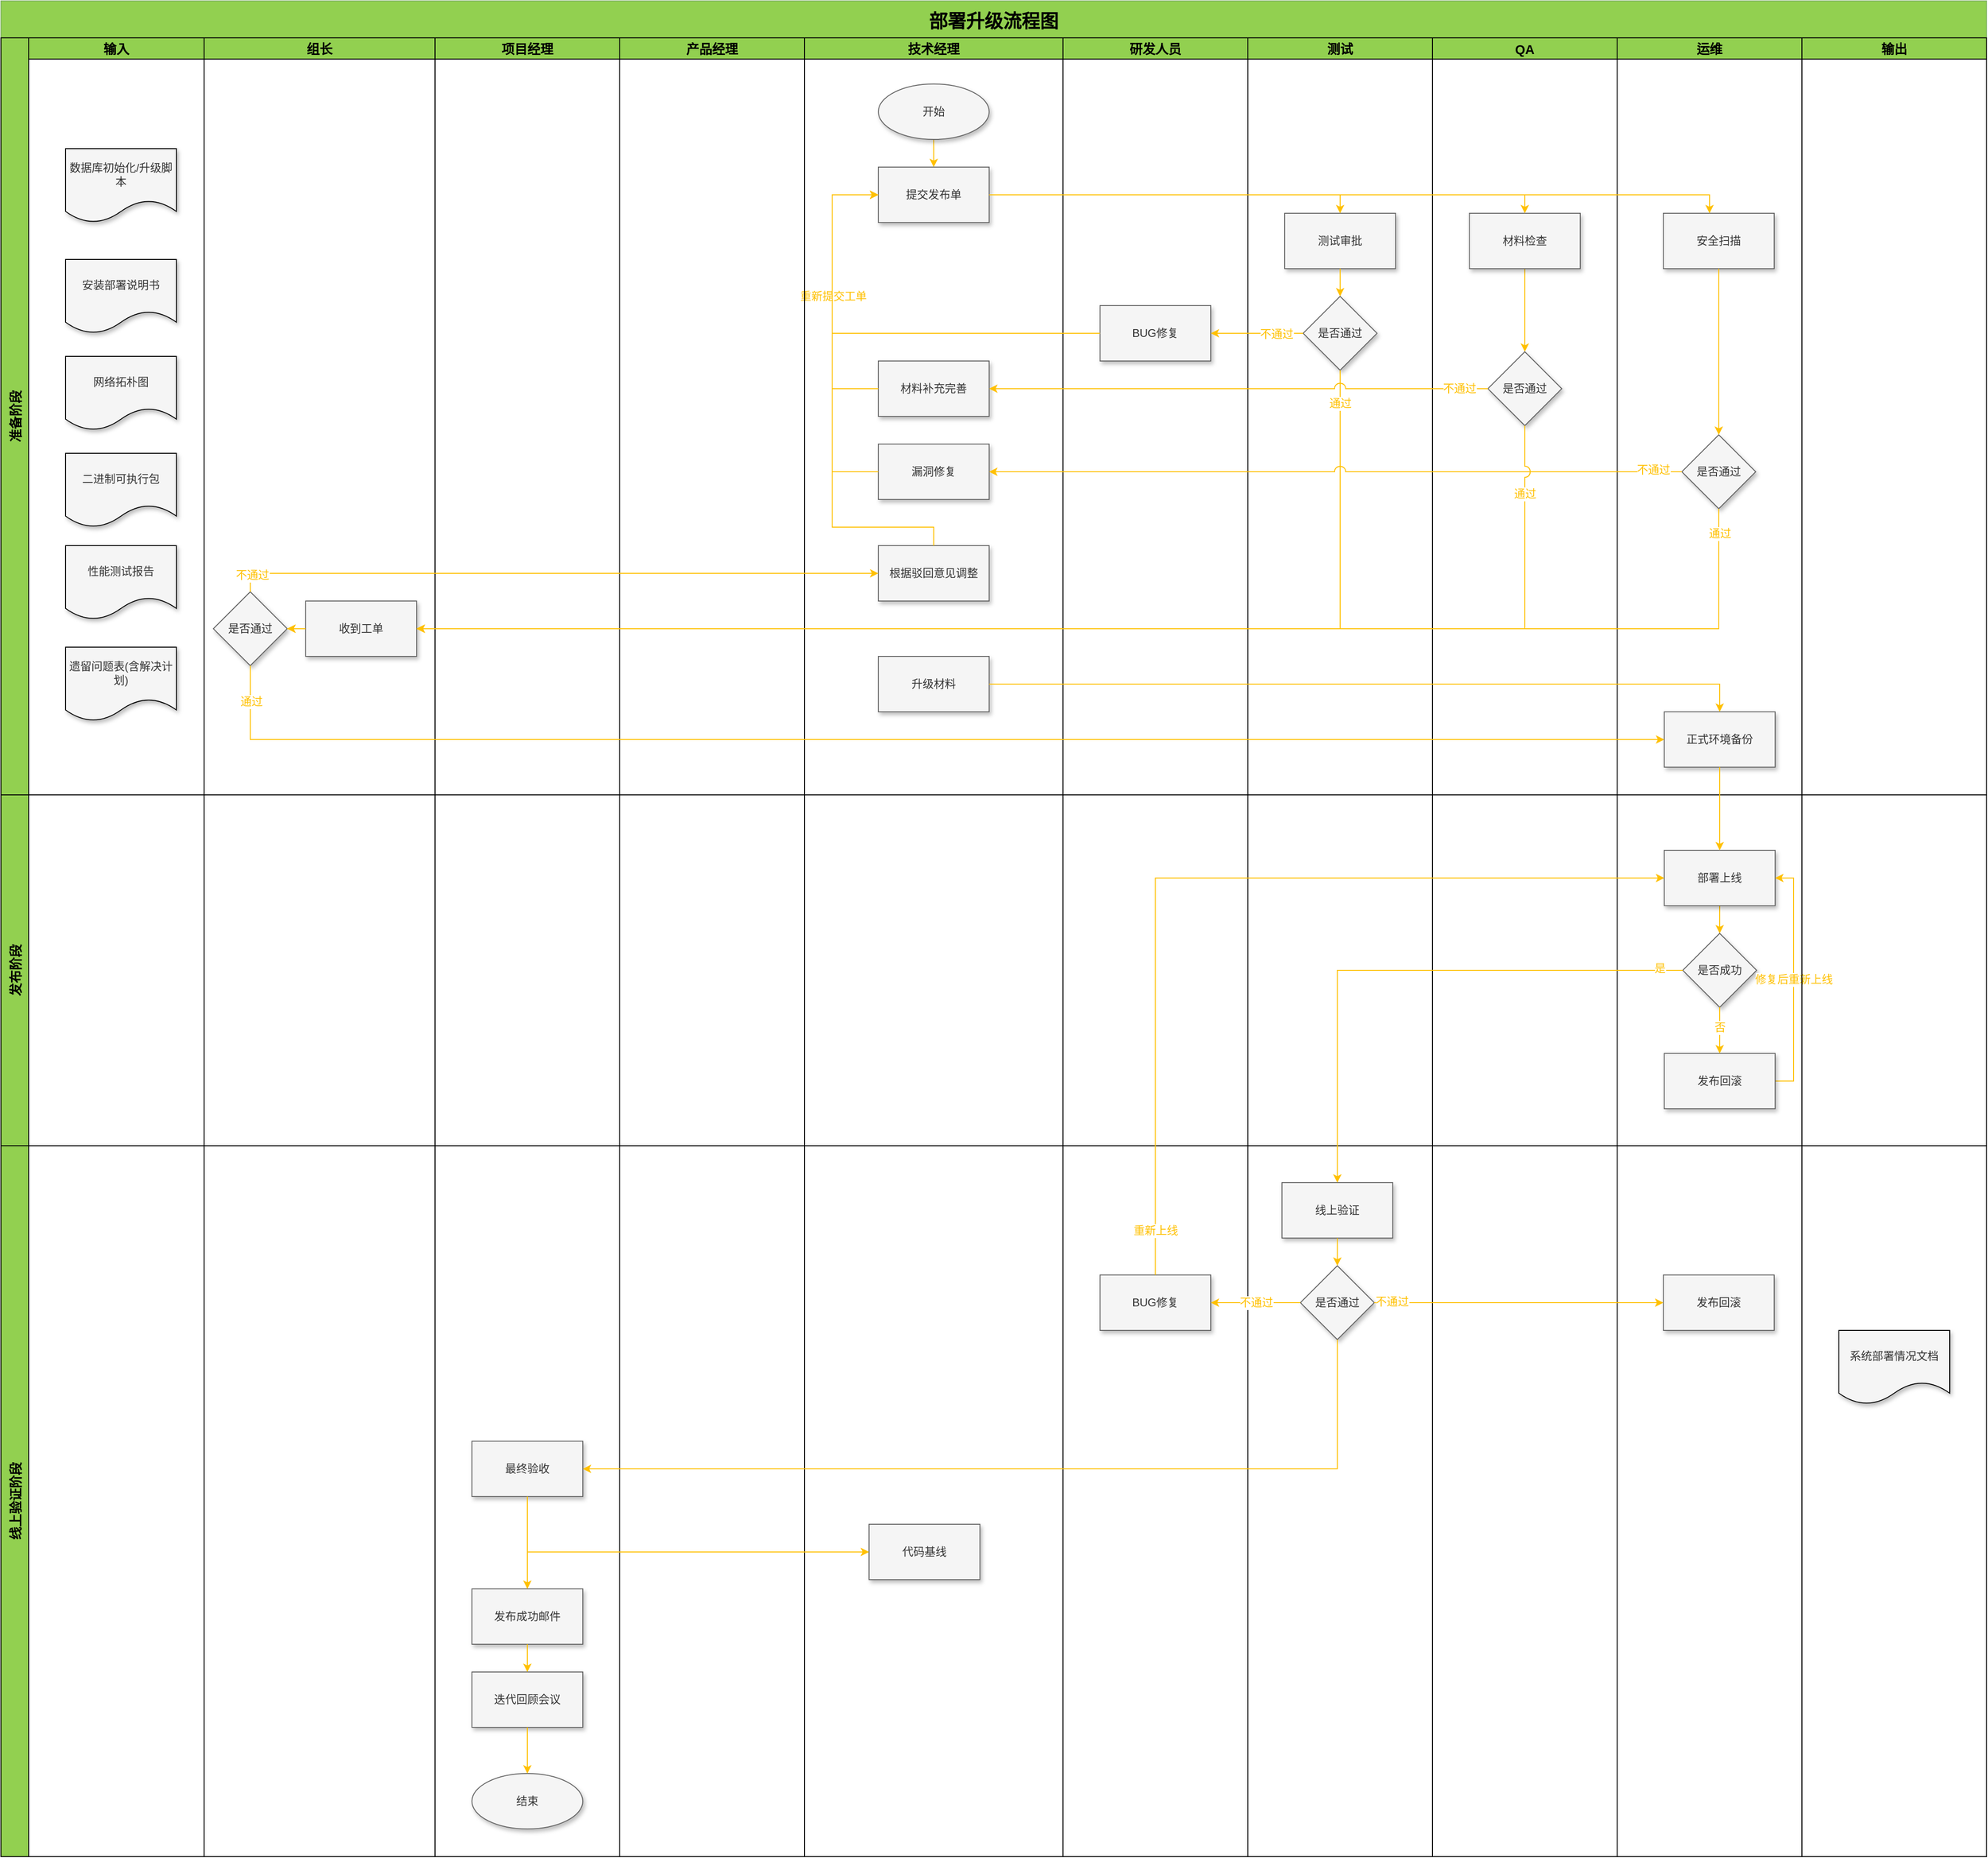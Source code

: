 <mxfile version="20.4.1" type="github">
  <diagram id="Nbi2OOFG4A7icGLgDpQb" name="第 1 页">
    <mxGraphModel dx="2253" dy="714" grid="1" gridSize="10" guides="1" tooltips="1" connect="1" arrows="1" fold="1" page="1" pageScale="1" pageWidth="827" pageHeight="1169" background="none" math="0" shadow="0">
      <root>
        <mxCell id="0" />
        <mxCell id="1" parent="0" />
        <mxCell id="kk27pRFW-uQP8ShshRhL-2" value="部署升级流程图" style="swimlane;childLayout=stackLayout;resizeParent=1;resizeParentMax=0;horizontal=1;startSize=40;horizontalStack=0;fillColor=#92D050;strokeColor=#82b366;fontSize=20;spacingTop=4;spacingBottom=4;swimlaneFillColor=none;arcSize=15;perimeterSpacing=0;gradientColor=none;spacing=2;" parent="1" vertex="1">
          <mxGeometry x="-500" y="50" width="2150" height="2010" as="geometry">
            <mxRectangle x="220" y="250" width="100" height="30" as="alternateBounds" />
          </mxGeometry>
        </mxCell>
        <mxCell id="kk27pRFW-uQP8ShshRhL-3" value="准备阶段" style="swimlane;startSize=30;horizontal=0;fillColor=#92D050;fontSize=14;" parent="kk27pRFW-uQP8ShshRhL-2" vertex="1">
          <mxGeometry y="40" width="2150" height="820" as="geometry" />
        </mxCell>
        <mxCell id="kk27pRFW-uQP8ShshRhL-10" value="技术经理" style="swimlane;fillColor=#92D050;fontSize=14;" parent="kk27pRFW-uQP8ShshRhL-3" vertex="1">
          <mxGeometry x="870" width="280" height="820" as="geometry" />
        </mxCell>
        <mxCell id="OawIMf_CP--zUOg47wnV-19" value="" style="edgeStyle=orthogonalEdgeStyle;rounded=0;orthogonalLoop=1;jettySize=auto;html=1;strokeColor=#FFC000;" edge="1" parent="kk27pRFW-uQP8ShshRhL-10" source="OawIMf_CP--zUOg47wnV-17" target="OawIMf_CP--zUOg47wnV-18">
          <mxGeometry relative="1" as="geometry" />
        </mxCell>
        <mxCell id="OawIMf_CP--zUOg47wnV-17" value="开始" style="ellipse;whiteSpace=wrap;html=1;shadow=1;sketch=0;fillColor=#f5f5f5;fontColor=#333333;strokeColor=#666666;" vertex="1" parent="kk27pRFW-uQP8ShshRhL-10">
          <mxGeometry x="80" y="50" width="120" height="60" as="geometry" />
        </mxCell>
        <mxCell id="OawIMf_CP--zUOg47wnV-18" value="提交发布单" style="whiteSpace=wrap;html=1;shadow=1;fillColor=#f5f5f5;fontColor=#333333;strokeColor=#666666;" vertex="1" parent="kk27pRFW-uQP8ShshRhL-10">
          <mxGeometry x="80" y="140" width="120" height="60" as="geometry" />
        </mxCell>
        <mxCell id="OawIMf_CP--zUOg47wnV-43" value="材料补充完善" style="whiteSpace=wrap;html=1;fillColor=#f5f5f5;strokeColor=#666666;fontColor=#333333;shadow=1;" vertex="1" parent="kk27pRFW-uQP8ShshRhL-10">
          <mxGeometry x="80" y="350" width="120" height="60" as="geometry" />
        </mxCell>
        <mxCell id="OawIMf_CP--zUOg47wnV-46" value="漏洞修复" style="whiteSpace=wrap;html=1;fillColor=#f5f5f5;strokeColor=#666666;fontColor=#333333;shadow=1;" vertex="1" parent="kk27pRFW-uQP8ShshRhL-10">
          <mxGeometry x="80" y="440" width="120" height="60" as="geometry" />
        </mxCell>
        <mxCell id="OawIMf_CP--zUOg47wnV-62" value="根据驳回意见调整" style="whiteSpace=wrap;html=1;fillColor=#f5f5f5;strokeColor=#666666;fontColor=#333333;shadow=1;" vertex="1" parent="kk27pRFW-uQP8ShshRhL-10">
          <mxGeometry x="80" y="550" width="120" height="60" as="geometry" />
        </mxCell>
        <mxCell id="OawIMf_CP--zUOg47wnV-69" value="升级材料" style="whiteSpace=wrap;html=1;fillColor=#f5f5f5;strokeColor=#666666;fontColor=#333333;shadow=1;" vertex="1" parent="kk27pRFW-uQP8ShshRhL-10">
          <mxGeometry x="80" y="670" width="120" height="60" as="geometry" />
        </mxCell>
        <mxCell id="OawIMf_CP--zUOg47wnV-64" style="edgeStyle=orthogonalEdgeStyle;rounded=0;jumpStyle=arc;jumpSize=12;orthogonalLoop=1;jettySize=auto;html=1;exitX=0.5;exitY=0;exitDx=0;exitDy=0;strokeColor=#FFC000;fontSize=12;fontColor=#FFC000;entryX=0;entryY=0.5;entryDx=0;entryDy=0;" edge="1" parent="kk27pRFW-uQP8ShshRhL-10" source="OawIMf_CP--zUOg47wnV-62" target="OawIMf_CP--zUOg47wnV-18">
          <mxGeometry relative="1" as="geometry">
            <mxPoint x="20" y="240" as="targetPoint" />
            <Array as="points">
              <mxPoint x="140" y="530" />
              <mxPoint x="30" y="530" />
              <mxPoint x="30" y="170" />
            </Array>
          </mxGeometry>
        </mxCell>
        <mxCell id="OawIMf_CP--zUOg47wnV-55" style="edgeStyle=orthogonalEdgeStyle;rounded=0;jumpStyle=arc;jumpSize=12;orthogonalLoop=1;jettySize=auto;html=1;exitX=0;exitY=0.5;exitDx=0;exitDy=0;strokeColor=#FFC000;fontSize=12;fontColor=#FFC000;entryX=0;entryY=0.5;entryDx=0;entryDy=0;" edge="1" parent="kk27pRFW-uQP8ShshRhL-10" source="OawIMf_CP--zUOg47wnV-43" target="OawIMf_CP--zUOg47wnV-18">
          <mxGeometry relative="1" as="geometry">
            <mxPoint x="20" y="240" as="targetPoint" />
            <Array as="points">
              <mxPoint x="30" y="380" />
              <mxPoint x="30" y="170" />
            </Array>
          </mxGeometry>
        </mxCell>
        <mxCell id="OawIMf_CP--zUOg47wnV-56" value="重新提交工单" style="edgeLabel;html=1;align=center;verticalAlign=middle;resizable=0;points=[];fontSize=12;fontColor=#FFC000;" vertex="1" connectable="0" parent="OawIMf_CP--zUOg47wnV-55">
          <mxGeometry x="-0.032" y="-1" relative="1" as="geometry">
            <mxPoint as="offset" />
          </mxGeometry>
        </mxCell>
        <mxCell id="kk27pRFW-uQP8ShshRhL-17" value="研发人员" style="swimlane;fillColor=#92D050;fontSize=14;" parent="kk27pRFW-uQP8ShshRhL-3" vertex="1">
          <mxGeometry x="1150" width="200" height="820" as="geometry" />
        </mxCell>
        <mxCell id="OawIMf_CP--zUOg47wnV-38" value="BUG修复" style="whiteSpace=wrap;html=1;fillColor=#f5f5f5;strokeColor=#666666;fontColor=#333333;shadow=1;" vertex="1" parent="kk27pRFW-uQP8ShshRhL-17">
          <mxGeometry x="40" y="290" width="120" height="60" as="geometry" />
        </mxCell>
        <mxCell id="kk27pRFW-uQP8ShshRhL-18" value="测试" style="swimlane;fillColor=#92D050;fontSize=14;" parent="kk27pRFW-uQP8ShshRhL-3" vertex="1">
          <mxGeometry x="1350" width="200" height="820" as="geometry" />
        </mxCell>
        <mxCell id="OawIMf_CP--zUOg47wnV-20" value="测试审批" style="whiteSpace=wrap;html=1;fillColor=#f5f5f5;strokeColor=#666666;fontColor=#333333;shadow=1;" vertex="1" parent="kk27pRFW-uQP8ShshRhL-18">
          <mxGeometry x="40" y="190" width="120" height="60" as="geometry" />
        </mxCell>
        <mxCell id="OawIMf_CP--zUOg47wnV-26" value="是否通过" style="rhombus;whiteSpace=wrap;html=1;fillColor=#f5f5f5;strokeColor=#666666;fontColor=#333333;shadow=1;" vertex="1" parent="kk27pRFW-uQP8ShshRhL-18">
          <mxGeometry x="60" y="280" width="80" height="80" as="geometry" />
        </mxCell>
        <mxCell id="OawIMf_CP--zUOg47wnV-27" value="" style="edgeStyle=orthogonalEdgeStyle;rounded=0;orthogonalLoop=1;jettySize=auto;html=1;strokeColor=#FFC000;" edge="1" parent="kk27pRFW-uQP8ShshRhL-18" source="OawIMf_CP--zUOg47wnV-20" target="OawIMf_CP--zUOg47wnV-26">
          <mxGeometry relative="1" as="geometry" />
        </mxCell>
        <mxCell id="kk27pRFW-uQP8ShshRhL-19" value="运维" style="swimlane;fillColor=#92D050;fontSize=14;" parent="kk27pRFW-uQP8ShshRhL-3" vertex="1">
          <mxGeometry x="1750" width="200" height="820" as="geometry" />
        </mxCell>
        <mxCell id="OawIMf_CP--zUOg47wnV-24" value="安全扫描" style="whiteSpace=wrap;html=1;fillColor=#f5f5f5;strokeColor=#666666;fontColor=#333333;shadow=1;" vertex="1" parent="kk27pRFW-uQP8ShshRhL-19">
          <mxGeometry x="50" y="190" width="120" height="60" as="geometry" />
        </mxCell>
        <mxCell id="OawIMf_CP--zUOg47wnV-30" value="是否通过" style="rhombus;whiteSpace=wrap;html=1;fillColor=#f5f5f5;strokeColor=#666666;fontColor=#333333;shadow=1;" vertex="1" parent="kk27pRFW-uQP8ShshRhL-19">
          <mxGeometry x="70" y="430" width="80" height="80" as="geometry" />
        </mxCell>
        <mxCell id="OawIMf_CP--zUOg47wnV-31" value="" style="edgeStyle=orthogonalEdgeStyle;rounded=0;orthogonalLoop=1;jettySize=auto;html=1;strokeColor=#FFC000;" edge="1" parent="kk27pRFW-uQP8ShshRhL-19" source="OawIMf_CP--zUOg47wnV-24" target="OawIMf_CP--zUOg47wnV-30">
          <mxGeometry relative="1" as="geometry" />
        </mxCell>
        <mxCell id="OawIMf_CP--zUOg47wnV-67" value="正式环境备份" style="whiteSpace=wrap;html=1;fillColor=#f5f5f5;strokeColor=#666666;fontColor=#333333;shadow=1;" vertex="1" parent="kk27pRFW-uQP8ShshRhL-19">
          <mxGeometry x="51" y="730" width="120" height="60" as="geometry" />
        </mxCell>
        <mxCell id="kk27pRFW-uQP8ShshRhL-20" value="QA" style="swimlane;fillColor=#92D050;fontSize=14;" parent="kk27pRFW-uQP8ShshRhL-3" vertex="1">
          <mxGeometry x="1550" width="200" height="820" as="geometry" />
        </mxCell>
        <mxCell id="OawIMf_CP--zUOg47wnV-29" value="" style="edgeStyle=orthogonalEdgeStyle;rounded=0;orthogonalLoop=1;jettySize=auto;html=1;strokeColor=#FFC000;" edge="1" parent="kk27pRFW-uQP8ShshRhL-20" source="OawIMf_CP--zUOg47wnV-22" target="OawIMf_CP--zUOg47wnV-28">
          <mxGeometry relative="1" as="geometry" />
        </mxCell>
        <mxCell id="OawIMf_CP--zUOg47wnV-22" value="材料检查" style="whiteSpace=wrap;html=1;fillColor=#f5f5f5;strokeColor=#666666;fontColor=#333333;shadow=1;" vertex="1" parent="kk27pRFW-uQP8ShshRhL-20">
          <mxGeometry x="40" y="190" width="120" height="60" as="geometry" />
        </mxCell>
        <mxCell id="OawIMf_CP--zUOg47wnV-28" value="是否通过" style="rhombus;whiteSpace=wrap;html=1;fillColor=#f5f5f5;strokeColor=#666666;fontColor=#333333;shadow=1;" vertex="1" parent="kk27pRFW-uQP8ShshRhL-20">
          <mxGeometry x="60" y="340" width="80" height="80" as="geometry" />
        </mxCell>
        <mxCell id="OawIMf_CP--zUOg47wnV-10" value="项目经理" style="swimlane;fillColor=#92D050;fontSize=14;" vertex="1" parent="kk27pRFW-uQP8ShshRhL-3">
          <mxGeometry x="470" width="200" height="820" as="geometry" />
        </mxCell>
        <mxCell id="OawIMf_CP--zUOg47wnV-11" value="产品经理" style="swimlane;fillColor=#92D050;fontSize=14;" vertex="1" parent="kk27pRFW-uQP8ShshRhL-3">
          <mxGeometry x="670" width="200" height="820" as="geometry" />
        </mxCell>
        <mxCell id="OawIMf_CP--zUOg47wnV-12" value="输入" style="swimlane;startSize=23;fillColor=#92D050;fontSize=14;" vertex="1" parent="kk27pRFW-uQP8ShshRhL-3">
          <mxGeometry x="30" width="190" height="820" as="geometry" />
        </mxCell>
        <mxCell id="OawIMf_CP--zUOg47wnV-246" value="&lt;font color=&quot;#333333&quot;&gt;数据库初始化/升级脚本&lt;/font&gt;" style="shape=document;whiteSpace=wrap;html=1;boundedLbl=1;shadow=1;sketch=0;fontSize=12;fontColor=#FFC000;fillColor=#F5F5F5;" vertex="1" parent="OawIMf_CP--zUOg47wnV-12">
          <mxGeometry x="40" y="120" width="120" height="80" as="geometry" />
        </mxCell>
        <mxCell id="OawIMf_CP--zUOg47wnV-247" value="&lt;font color=&quot;#333333&quot;&gt;安装部署说明书&lt;/font&gt;" style="shape=document;whiteSpace=wrap;html=1;boundedLbl=1;shadow=1;sketch=0;fontSize=12;fontColor=#FFC000;fillColor=#F5F5F5;" vertex="1" parent="OawIMf_CP--zUOg47wnV-12">
          <mxGeometry x="40" y="240" width="120" height="80" as="geometry" />
        </mxCell>
        <mxCell id="OawIMf_CP--zUOg47wnV-248" value="&lt;font color=&quot;#333333&quot;&gt;网络拓朴图&lt;/font&gt;" style="shape=document;whiteSpace=wrap;html=1;boundedLbl=1;shadow=1;sketch=0;fontSize=12;fontColor=#FFC000;fillColor=#F5F5F5;" vertex="1" parent="OawIMf_CP--zUOg47wnV-12">
          <mxGeometry x="40" y="345" width="120" height="80" as="geometry" />
        </mxCell>
        <mxCell id="OawIMf_CP--zUOg47wnV-249" value="&lt;font color=&quot;#333333&quot;&gt;二进制可执行包&lt;/font&gt;" style="shape=document;whiteSpace=wrap;html=1;boundedLbl=1;shadow=1;sketch=0;fontSize=12;fontColor=#FFC000;fillColor=#F5F5F5;" vertex="1" parent="OawIMf_CP--zUOg47wnV-12">
          <mxGeometry x="40" y="450" width="120" height="80" as="geometry" />
        </mxCell>
        <mxCell id="OawIMf_CP--zUOg47wnV-250" value="&lt;font color=&quot;#333333&quot;&gt;性能测试报告&lt;/font&gt;" style="shape=document;whiteSpace=wrap;html=1;boundedLbl=1;shadow=1;sketch=0;fontSize=12;fontColor=#FFC000;fillColor=#F5F5F5;" vertex="1" parent="OawIMf_CP--zUOg47wnV-12">
          <mxGeometry x="40" y="550" width="120" height="80" as="geometry" />
        </mxCell>
        <mxCell id="OawIMf_CP--zUOg47wnV-251" value="&lt;font color=&quot;#333333&quot;&gt;遗留问题表(含解决计划)&lt;/font&gt;" style="shape=document;whiteSpace=wrap;html=1;boundedLbl=1;shadow=1;sketch=0;fontSize=12;fontColor=#FFC000;fillColor=#F5F5F5;" vertex="1" parent="OawIMf_CP--zUOg47wnV-12">
          <mxGeometry x="40" y="660" width="120" height="80" as="geometry" />
        </mxCell>
        <mxCell id="OawIMf_CP--zUOg47wnV-13" value="输出" style="swimlane;fillColor=#92D050;fontSize=14;" vertex="1" parent="kk27pRFW-uQP8ShshRhL-3">
          <mxGeometry x="1950" width="200" height="820" as="geometry" />
        </mxCell>
        <mxCell id="OawIMf_CP--zUOg47wnV-14" value="组长" style="swimlane;startSize=23;fillColor=#92D050;fontSize=14;" vertex="1" parent="kk27pRFW-uQP8ShshRhL-3">
          <mxGeometry x="220" width="250" height="820" as="geometry" />
        </mxCell>
        <mxCell id="OawIMf_CP--zUOg47wnV-61" value="" style="edgeStyle=orthogonalEdgeStyle;rounded=0;jumpStyle=arc;jumpSize=12;orthogonalLoop=1;jettySize=auto;html=1;strokeColor=#FFC000;fontSize=12;fontColor=#FFC000;" edge="1" parent="OawIMf_CP--zUOg47wnV-14" source="OawIMf_CP--zUOg47wnV-32" target="OawIMf_CP--zUOg47wnV-36">
          <mxGeometry relative="1" as="geometry" />
        </mxCell>
        <mxCell id="OawIMf_CP--zUOg47wnV-32" value="收到工单" style="whiteSpace=wrap;html=1;fillColor=#f5f5f5;strokeColor=#666666;fontColor=#333333;shadow=1;" vertex="1" parent="OawIMf_CP--zUOg47wnV-14">
          <mxGeometry x="110" y="610" width="120" height="60" as="geometry" />
        </mxCell>
        <mxCell id="OawIMf_CP--zUOg47wnV-36" value="是否通过" style="rhombus;whiteSpace=wrap;html=1;fillColor=#f5f5f5;strokeColor=#666666;fontColor=#333333;shadow=1;" vertex="1" parent="OawIMf_CP--zUOg47wnV-14">
          <mxGeometry x="10" y="600" width="80" height="80" as="geometry" />
        </mxCell>
        <mxCell id="OawIMf_CP--zUOg47wnV-37" value="" style="edgeStyle=orthogonalEdgeStyle;rounded=0;orthogonalLoop=1;jettySize=auto;html=1;strokeColor=#FFC000;fontSize=20;" edge="1" parent="OawIMf_CP--zUOg47wnV-14" source="OawIMf_CP--zUOg47wnV-32" target="OawIMf_CP--zUOg47wnV-36">
          <mxGeometry relative="1" as="geometry" />
        </mxCell>
        <mxCell id="OawIMf_CP--zUOg47wnV-21" value="" style="edgeStyle=orthogonalEdgeStyle;rounded=0;orthogonalLoop=1;jettySize=auto;html=1;strokeColor=#FFC000;jumpStyle=arc;jumpSize=12;" edge="1" parent="kk27pRFW-uQP8ShshRhL-3" source="OawIMf_CP--zUOg47wnV-18" target="OawIMf_CP--zUOg47wnV-20">
          <mxGeometry relative="1" as="geometry">
            <Array as="points">
              <mxPoint x="1450" y="170" />
            </Array>
          </mxGeometry>
        </mxCell>
        <mxCell id="OawIMf_CP--zUOg47wnV-23" value="" style="edgeStyle=orthogonalEdgeStyle;rounded=0;orthogonalLoop=1;jettySize=auto;html=1;strokeColor=#FFC000;entryX=0.5;entryY=0;entryDx=0;entryDy=0;jumpStyle=arc;jumpSize=12;" edge="1" parent="kk27pRFW-uQP8ShshRhL-3" source="OawIMf_CP--zUOg47wnV-18" target="OawIMf_CP--zUOg47wnV-22">
          <mxGeometry relative="1" as="geometry" />
        </mxCell>
        <mxCell id="OawIMf_CP--zUOg47wnV-25" value="" style="edgeStyle=orthogonalEdgeStyle;rounded=0;orthogonalLoop=1;jettySize=auto;html=1;strokeColor=#FFC000;jumpStyle=arc;jumpSize=12;" edge="1" parent="kk27pRFW-uQP8ShshRhL-3" source="OawIMf_CP--zUOg47wnV-18" target="OawIMf_CP--zUOg47wnV-24">
          <mxGeometry relative="1" as="geometry">
            <Array as="points">
              <mxPoint x="1850" y="170" />
            </Array>
          </mxGeometry>
        </mxCell>
        <mxCell id="OawIMf_CP--zUOg47wnV-33" value="" style="edgeStyle=orthogonalEdgeStyle;rounded=0;orthogonalLoop=1;jettySize=auto;html=1;strokeColor=#FFC000;fontSize=20;entryX=1;entryY=0.5;entryDx=0;entryDy=0;" edge="1" parent="kk27pRFW-uQP8ShshRhL-3" source="OawIMf_CP--zUOg47wnV-26" target="OawIMf_CP--zUOg47wnV-32">
          <mxGeometry relative="1" as="geometry">
            <Array as="points">
              <mxPoint x="1450" y="640" />
            </Array>
          </mxGeometry>
        </mxCell>
        <mxCell id="OawIMf_CP--zUOg47wnV-50" value="通过" style="edgeLabel;html=1;align=center;verticalAlign=middle;resizable=0;points=[];fontSize=12;fontColor=#FFC000;" vertex="1" connectable="0" parent="OawIMf_CP--zUOg47wnV-33">
          <mxGeometry x="-0.944" relative="1" as="geometry">
            <mxPoint as="offset" />
          </mxGeometry>
        </mxCell>
        <mxCell id="OawIMf_CP--zUOg47wnV-39" value="" style="edgeStyle=orthogonalEdgeStyle;rounded=0;orthogonalLoop=1;jettySize=auto;html=1;strokeColor=#FFC000;fontSize=20;" edge="1" parent="kk27pRFW-uQP8ShshRhL-3" source="OawIMf_CP--zUOg47wnV-26" target="OawIMf_CP--zUOg47wnV-38">
          <mxGeometry relative="1" as="geometry" />
        </mxCell>
        <mxCell id="OawIMf_CP--zUOg47wnV-42" value="不通过" style="edgeLabel;html=1;align=center;verticalAlign=middle;resizable=0;points=[];fontSize=12;fontColor=#FFC000;" vertex="1" connectable="0" parent="OawIMf_CP--zUOg47wnV-39">
          <mxGeometry x="-0.42" y="1" relative="1" as="geometry">
            <mxPoint as="offset" />
          </mxGeometry>
        </mxCell>
        <mxCell id="OawIMf_CP--zUOg47wnV-40" style="edgeStyle=orthogonalEdgeStyle;rounded=0;orthogonalLoop=1;jettySize=auto;html=1;exitX=0;exitY=0.5;exitDx=0;exitDy=0;strokeColor=#FFC000;fontSize=20;entryX=0;entryY=0.5;entryDx=0;entryDy=0;" edge="1" parent="kk27pRFW-uQP8ShshRhL-3" source="OawIMf_CP--zUOg47wnV-38" target="OawIMf_CP--zUOg47wnV-18">
          <mxGeometry relative="1" as="geometry">
            <mxPoint x="1010" y="210" as="targetPoint" />
            <Array as="points">
              <mxPoint x="900" y="320" />
              <mxPoint x="900" y="170" />
            </Array>
          </mxGeometry>
        </mxCell>
        <mxCell id="OawIMf_CP--zUOg47wnV-44" value="" style="edgeStyle=orthogonalEdgeStyle;rounded=0;orthogonalLoop=1;jettySize=auto;html=1;strokeColor=#FFC000;fontSize=12;fontColor=#FFC000;jumpStyle=arc;jumpSize=12;" edge="1" parent="kk27pRFW-uQP8ShshRhL-3" source="OawIMf_CP--zUOg47wnV-28" target="OawIMf_CP--zUOg47wnV-43">
          <mxGeometry relative="1" as="geometry" />
        </mxCell>
        <mxCell id="OawIMf_CP--zUOg47wnV-45" value="不通过" style="edgeLabel;html=1;align=center;verticalAlign=middle;resizable=0;points=[];fontSize=12;fontColor=#FFC000;" vertex="1" connectable="0" parent="OawIMf_CP--zUOg47wnV-44">
          <mxGeometry x="-0.885" relative="1" as="geometry">
            <mxPoint as="offset" />
          </mxGeometry>
        </mxCell>
        <mxCell id="OawIMf_CP--zUOg47wnV-47" value="" style="edgeStyle=orthogonalEdgeStyle;rounded=0;orthogonalLoop=1;jettySize=auto;html=1;strokeColor=#FFC000;fontSize=12;fontColor=#FFC000;jumpStyle=arc;jumpSize=12;" edge="1" parent="kk27pRFW-uQP8ShshRhL-3" source="OawIMf_CP--zUOg47wnV-30" target="OawIMf_CP--zUOg47wnV-46">
          <mxGeometry relative="1" as="geometry" />
        </mxCell>
        <mxCell id="OawIMf_CP--zUOg47wnV-48" value="不通过" style="edgeLabel;html=1;align=center;verticalAlign=middle;resizable=0;points=[];fontSize=12;fontColor=#FFC000;" vertex="1" connectable="0" parent="OawIMf_CP--zUOg47wnV-47">
          <mxGeometry x="-0.917" y="-2" relative="1" as="geometry">
            <mxPoint as="offset" />
          </mxGeometry>
        </mxCell>
        <mxCell id="OawIMf_CP--zUOg47wnV-49" style="edgeStyle=orthogonalEdgeStyle;rounded=0;jumpStyle=arc;jumpSize=12;orthogonalLoop=1;jettySize=auto;html=1;exitX=0.5;exitY=1;exitDx=0;exitDy=0;strokeColor=#FFC000;fontSize=12;fontColor=#FFC000;entryX=1;entryY=0.5;entryDx=0;entryDy=0;" edge="1" parent="kk27pRFW-uQP8ShshRhL-3" source="OawIMf_CP--zUOg47wnV-28" target="OawIMf_CP--zUOg47wnV-32">
          <mxGeometry relative="1" as="geometry">
            <mxPoint x="700" y="650" as="targetPoint" />
          </mxGeometry>
        </mxCell>
        <mxCell id="OawIMf_CP--zUOg47wnV-51" value="通过" style="edgeLabel;html=1;align=center;verticalAlign=middle;resizable=0;points=[];fontSize=12;fontColor=#FFC000;" vertex="1" connectable="0" parent="OawIMf_CP--zUOg47wnV-49">
          <mxGeometry x="-0.896" relative="1" as="geometry">
            <mxPoint as="offset" />
          </mxGeometry>
        </mxCell>
        <mxCell id="OawIMf_CP--zUOg47wnV-52" style="edgeStyle=orthogonalEdgeStyle;rounded=0;jumpStyle=arc;jumpSize=12;orthogonalLoop=1;jettySize=auto;html=1;exitX=0.5;exitY=1;exitDx=0;exitDy=0;strokeColor=#FFC000;fontSize=12;fontColor=#FFC000;entryX=1;entryY=0.5;entryDx=0;entryDy=0;" edge="1" parent="kk27pRFW-uQP8ShshRhL-3" source="OawIMf_CP--zUOg47wnV-30" target="OawIMf_CP--zUOg47wnV-32">
          <mxGeometry relative="1" as="geometry">
            <mxPoint x="710" y="720" as="targetPoint" />
          </mxGeometry>
        </mxCell>
        <mxCell id="OawIMf_CP--zUOg47wnV-53" value="通过" style="edgeLabel;html=1;align=center;verticalAlign=middle;resizable=0;points=[];fontSize=12;fontColor=#FFC000;" vertex="1" connectable="0" parent="OawIMf_CP--zUOg47wnV-52">
          <mxGeometry x="-0.965" y="1" relative="1" as="geometry">
            <mxPoint as="offset" />
          </mxGeometry>
        </mxCell>
        <mxCell id="OawIMf_CP--zUOg47wnV-63" value="" style="edgeStyle=orthogonalEdgeStyle;rounded=0;jumpStyle=arc;jumpSize=12;orthogonalLoop=1;jettySize=auto;html=1;strokeColor=#FFC000;fontSize=12;fontColor=#FFC000;" edge="1" parent="kk27pRFW-uQP8ShshRhL-3" source="OawIMf_CP--zUOg47wnV-36" target="OawIMf_CP--zUOg47wnV-62">
          <mxGeometry relative="1" as="geometry">
            <Array as="points">
              <mxPoint x="270" y="580" />
            </Array>
          </mxGeometry>
        </mxCell>
        <mxCell id="OawIMf_CP--zUOg47wnV-65" value="不通过" style="edgeLabel;html=1;align=center;verticalAlign=middle;resizable=0;points=[];fontSize=12;fontColor=#FFC000;" vertex="1" connectable="0" parent="OawIMf_CP--zUOg47wnV-63">
          <mxGeometry x="-0.937" y="-2" relative="1" as="geometry">
            <mxPoint as="offset" />
          </mxGeometry>
        </mxCell>
        <mxCell id="OawIMf_CP--zUOg47wnV-68" style="edgeStyle=orthogonalEdgeStyle;rounded=0;jumpStyle=arc;jumpSize=12;orthogonalLoop=1;jettySize=auto;html=1;exitX=0.5;exitY=1;exitDx=0;exitDy=0;strokeColor=#FFC000;fontSize=12;fontColor=#FFC000;entryX=0;entryY=0.5;entryDx=0;entryDy=0;" edge="1" parent="kk27pRFW-uQP8ShshRhL-3" source="OawIMf_CP--zUOg47wnV-36" target="OawIMf_CP--zUOg47wnV-67">
          <mxGeometry relative="1" as="geometry">
            <mxPoint x="810" y="740" as="targetPoint" />
          </mxGeometry>
        </mxCell>
        <mxCell id="OawIMf_CP--zUOg47wnV-71" value="通过" style="edgeLabel;html=1;align=center;verticalAlign=middle;resizable=0;points=[];fontSize=12;fontColor=#FFC000;" vertex="1" connectable="0" parent="OawIMf_CP--zUOg47wnV-68">
          <mxGeometry x="-0.952" y="1" relative="1" as="geometry">
            <mxPoint as="offset" />
          </mxGeometry>
        </mxCell>
        <mxCell id="OawIMf_CP--zUOg47wnV-70" style="edgeStyle=orthogonalEdgeStyle;rounded=0;jumpStyle=arc;jumpSize=12;orthogonalLoop=1;jettySize=auto;html=1;exitX=1;exitY=0.5;exitDx=0;exitDy=0;entryX=0.5;entryY=0;entryDx=0;entryDy=0;strokeColor=#FFC000;fontSize=12;fontColor=#FFC000;" edge="1" parent="kk27pRFW-uQP8ShshRhL-3" source="OawIMf_CP--zUOg47wnV-69" target="OawIMf_CP--zUOg47wnV-67">
          <mxGeometry relative="1" as="geometry" />
        </mxCell>
        <mxCell id="OawIMf_CP--zUOg47wnV-72" value="发布阶段" style="swimlane;startSize=30;horizontal=0;fillColor=#92D050;fontSize=14;" vertex="1" parent="kk27pRFW-uQP8ShshRhL-2">
          <mxGeometry y="860" width="2150" height="380" as="geometry" />
        </mxCell>
        <mxCell id="OawIMf_CP--zUOg47wnV-73" value="" style="swimlane;startSize=0;" vertex="1" parent="OawIMf_CP--zUOg47wnV-72">
          <mxGeometry x="870" width="280" height="380" as="geometry" />
        </mxCell>
        <mxCell id="OawIMf_CP--zUOg47wnV-74" value="" style="edgeStyle=orthogonalEdgeStyle;rounded=0;orthogonalLoop=1;jettySize=auto;html=1;strokeColor=#FFC000;" edge="1" parent="OawIMf_CP--zUOg47wnV-73" source="OawIMf_CP--zUOg47wnV-75">
          <mxGeometry relative="1" as="geometry">
            <mxPoint x="140" y="140" as="targetPoint" />
          </mxGeometry>
        </mxCell>
        <mxCell id="OawIMf_CP--zUOg47wnV-81" value="" style="swimlane;startSize=0;" vertex="1" parent="OawIMf_CP--zUOg47wnV-72">
          <mxGeometry x="1150" width="200" height="380" as="geometry" />
        </mxCell>
        <mxCell id="OawIMf_CP--zUOg47wnV-83" value="" style="swimlane;startSize=0;" vertex="1" parent="OawIMf_CP--zUOg47wnV-72">
          <mxGeometry x="1350" width="200" height="380" as="geometry" />
        </mxCell>
        <mxCell id="OawIMf_CP--zUOg47wnV-86" value="" style="edgeStyle=orthogonalEdgeStyle;rounded=0;orthogonalLoop=1;jettySize=auto;html=1;strokeColor=#FFC000;" edge="1" parent="OawIMf_CP--zUOg47wnV-83" target="OawIMf_CP--zUOg47wnV-85">
          <mxGeometry relative="1" as="geometry">
            <mxPoint x="100" y="250" as="sourcePoint" />
          </mxGeometry>
        </mxCell>
        <mxCell id="OawIMf_CP--zUOg47wnV-87" value="" style="swimlane;startSize=0;" vertex="1" parent="OawIMf_CP--zUOg47wnV-72">
          <mxGeometry x="1750" width="200" height="380" as="geometry" />
        </mxCell>
        <mxCell id="OawIMf_CP--zUOg47wnV-90" value="" style="edgeStyle=orthogonalEdgeStyle;rounded=0;orthogonalLoop=1;jettySize=auto;html=1;strokeColor=#FFC000;" edge="1" parent="OawIMf_CP--zUOg47wnV-87" target="OawIMf_CP--zUOg47wnV-89">
          <mxGeometry relative="1" as="geometry">
            <mxPoint x="110" y="250" as="sourcePoint" />
          </mxGeometry>
        </mxCell>
        <mxCell id="OawIMf_CP--zUOg47wnV-131" value="" style="edgeStyle=orthogonalEdgeStyle;rounded=0;jumpStyle=arc;jumpSize=12;orthogonalLoop=1;jettySize=auto;html=1;strokeColor=#FFC000;fontSize=12;fontColor=#FFC000;" edge="1" parent="OawIMf_CP--zUOg47wnV-87" source="OawIMf_CP--zUOg47wnV-127" target="OawIMf_CP--zUOg47wnV-130">
          <mxGeometry relative="1" as="geometry" />
        </mxCell>
        <mxCell id="OawIMf_CP--zUOg47wnV-127" value="部署上线" style="whiteSpace=wrap;html=1;fillColor=#f5f5f5;strokeColor=#666666;fontColor=#333333;shadow=1;" vertex="1" parent="OawIMf_CP--zUOg47wnV-87">
          <mxGeometry x="51" y="60" width="120" height="60" as="geometry" />
        </mxCell>
        <mxCell id="OawIMf_CP--zUOg47wnV-130" value="是否成功" style="rhombus;whiteSpace=wrap;html=1;fillColor=#f5f5f5;strokeColor=#666666;fontColor=#333333;shadow=1;" vertex="1" parent="OawIMf_CP--zUOg47wnV-87">
          <mxGeometry x="71" y="150" width="80" height="80" as="geometry" />
        </mxCell>
        <mxCell id="OawIMf_CP--zUOg47wnV-135" value="修复后重新上线" style="edgeStyle=orthogonalEdgeStyle;rounded=0;jumpStyle=arc;jumpSize=12;orthogonalLoop=1;jettySize=auto;html=1;exitX=1;exitY=0.5;exitDx=0;exitDy=0;entryX=1;entryY=0.5;entryDx=0;entryDy=0;strokeColor=#FFC000;fontSize=12;fontColor=#FFC000;" edge="1" parent="OawIMf_CP--zUOg47wnV-87" source="OawIMf_CP--zUOg47wnV-132" target="OawIMf_CP--zUOg47wnV-127">
          <mxGeometry relative="1" as="geometry" />
        </mxCell>
        <mxCell id="OawIMf_CP--zUOg47wnV-132" value="发布回滚" style="whiteSpace=wrap;html=1;fillColor=#f5f5f5;strokeColor=#666666;fontColor=#333333;shadow=1;" vertex="1" parent="OawIMf_CP--zUOg47wnV-87">
          <mxGeometry x="51" y="280" width="120" height="60" as="geometry" />
        </mxCell>
        <mxCell id="OawIMf_CP--zUOg47wnV-133" value="" style="edgeStyle=orthogonalEdgeStyle;rounded=0;jumpStyle=arc;jumpSize=12;orthogonalLoop=1;jettySize=auto;html=1;strokeColor=#FFC000;fontSize=12;fontColor=#FFC000;" edge="1" parent="OawIMf_CP--zUOg47wnV-87" source="OawIMf_CP--zUOg47wnV-130" target="OawIMf_CP--zUOg47wnV-132">
          <mxGeometry relative="1" as="geometry" />
        </mxCell>
        <mxCell id="OawIMf_CP--zUOg47wnV-134" value="否" style="edgeLabel;html=1;align=center;verticalAlign=middle;resizable=0;points=[];fontSize=12;fontColor=#FFC000;" vertex="1" connectable="0" parent="OawIMf_CP--zUOg47wnV-133">
          <mxGeometry x="-0.12" relative="1" as="geometry">
            <mxPoint as="offset" />
          </mxGeometry>
        </mxCell>
        <mxCell id="OawIMf_CP--zUOg47wnV-92" value="" style="swimlane;startSize=0;" vertex="1" parent="OawIMf_CP--zUOg47wnV-72">
          <mxGeometry x="1550" width="200" height="380" as="geometry" />
        </mxCell>
        <mxCell id="OawIMf_CP--zUOg47wnV-93" value="" style="edgeStyle=orthogonalEdgeStyle;rounded=0;orthogonalLoop=1;jettySize=auto;html=1;strokeColor=#FFC000;" edge="1" parent="OawIMf_CP--zUOg47wnV-92" target="OawIMf_CP--zUOg47wnV-95">
          <mxGeometry relative="1" as="geometry">
            <mxPoint x="100" y="250" as="sourcePoint" />
          </mxGeometry>
        </mxCell>
        <mxCell id="OawIMf_CP--zUOg47wnV-97" value="" style="swimlane;fillColor=#92D050;startSize=0;" vertex="1" parent="OawIMf_CP--zUOg47wnV-72">
          <mxGeometry x="470" width="200" height="380" as="geometry" />
        </mxCell>
        <mxCell id="OawIMf_CP--zUOg47wnV-98" value="" style="swimlane;fillColor=#92D050;startSize=0;" vertex="1" parent="OawIMf_CP--zUOg47wnV-72">
          <mxGeometry x="670" width="200" height="380" as="geometry" />
        </mxCell>
        <mxCell id="OawIMf_CP--zUOg47wnV-99" value="" style="swimlane;startSize=0;fillColor=#92D050;" vertex="1" parent="OawIMf_CP--zUOg47wnV-72">
          <mxGeometry x="30" width="190" height="380" as="geometry" />
        </mxCell>
        <mxCell id="OawIMf_CP--zUOg47wnV-100" value="" style="swimlane;startSize=0;" vertex="1" parent="OawIMf_CP--zUOg47wnV-72">
          <mxGeometry x="1950" width="200" height="380" as="geometry" />
        </mxCell>
        <mxCell id="OawIMf_CP--zUOg47wnV-101" value="" style="swimlane;startSize=0;fillColor=#92D050;" vertex="1" parent="OawIMf_CP--zUOg47wnV-72">
          <mxGeometry x="220" width="250" height="380" as="geometry" />
        </mxCell>
        <mxCell id="OawIMf_CP--zUOg47wnV-106" value="" style="edgeStyle=orthogonalEdgeStyle;rounded=0;orthogonalLoop=1;jettySize=auto;html=1;strokeColor=#FFC000;jumpStyle=arc;jumpSize=12;" edge="1" parent="OawIMf_CP--zUOg47wnV-72" source="OawIMf_CP--zUOg47wnV-76">
          <mxGeometry relative="1" as="geometry">
            <mxPoint x="1450" y="190" as="targetPoint" />
            <Array as="points">
              <mxPoint x="1450" y="170" />
            </Array>
          </mxGeometry>
        </mxCell>
        <mxCell id="OawIMf_CP--zUOg47wnV-107" value="" style="edgeStyle=orthogonalEdgeStyle;rounded=0;orthogonalLoop=1;jettySize=auto;html=1;strokeColor=#FFC000;entryX=0.5;entryY=0;entryDx=0;entryDy=0;jumpStyle=arc;jumpSize=12;" edge="1" parent="OawIMf_CP--zUOg47wnV-72" source="OawIMf_CP--zUOg47wnV-76">
          <mxGeometry relative="1" as="geometry">
            <mxPoint x="1650" y="190" as="targetPoint" />
          </mxGeometry>
        </mxCell>
        <mxCell id="OawIMf_CP--zUOg47wnV-108" value="" style="edgeStyle=orthogonalEdgeStyle;rounded=0;orthogonalLoop=1;jettySize=auto;html=1;strokeColor=#FFC000;jumpStyle=arc;jumpSize=12;" edge="1" parent="OawIMf_CP--zUOg47wnV-72" source="OawIMf_CP--zUOg47wnV-76">
          <mxGeometry relative="1" as="geometry">
            <mxPoint x="1850" y="190" as="targetPoint" />
            <Array as="points">
              <mxPoint x="1850" y="170" />
            </Array>
          </mxGeometry>
        </mxCell>
        <mxCell id="OawIMf_CP--zUOg47wnV-111" value="" style="edgeStyle=orthogonalEdgeStyle;rounded=0;orthogonalLoop=1;jettySize=auto;html=1;strokeColor=#FFC000;fontSize=20;" edge="1" parent="OawIMf_CP--zUOg47wnV-72" source="OawIMf_CP--zUOg47wnV-85">
          <mxGeometry relative="1" as="geometry">
            <mxPoint x="1310" y="320" as="targetPoint" />
          </mxGeometry>
        </mxCell>
        <mxCell id="OawIMf_CP--zUOg47wnV-112" value="不通过" style="edgeLabel;html=1;align=center;verticalAlign=middle;resizable=0;points=[];fontSize=12;fontColor=#FFC000;" vertex="1" connectable="0" parent="OawIMf_CP--zUOg47wnV-111">
          <mxGeometry x="-0.42" y="1" relative="1" as="geometry">
            <mxPoint as="offset" />
          </mxGeometry>
        </mxCell>
        <mxCell id="OawIMf_CP--zUOg47wnV-113" style="edgeStyle=orthogonalEdgeStyle;rounded=0;orthogonalLoop=1;jettySize=auto;html=1;exitX=0;exitY=0.5;exitDx=0;exitDy=0;strokeColor=#FFC000;fontSize=20;entryX=0;entryY=0.5;entryDx=0;entryDy=0;" edge="1" parent="OawIMf_CP--zUOg47wnV-72" source="OawIMf_CP--zUOg47wnV-82">
          <mxGeometry relative="1" as="geometry">
            <mxPoint x="950" y="170" as="targetPoint" />
            <Array as="points">
              <mxPoint x="900" y="320" />
              <mxPoint x="900" y="170" />
            </Array>
          </mxGeometry>
        </mxCell>
        <mxCell id="OawIMf_CP--zUOg47wnV-114" value="" style="edgeStyle=orthogonalEdgeStyle;rounded=0;orthogonalLoop=1;jettySize=auto;html=1;strokeColor=#FFC000;fontSize=12;fontColor=#FFC000;jumpStyle=arc;jumpSize=12;" edge="1" parent="OawIMf_CP--zUOg47wnV-72" source="OawIMf_CP--zUOg47wnV-95">
          <mxGeometry relative="1" as="geometry">
            <mxPoint x="1070" y="380" as="targetPoint" />
          </mxGeometry>
        </mxCell>
        <mxCell id="OawIMf_CP--zUOg47wnV-115" value="不通过" style="edgeLabel;html=1;align=center;verticalAlign=middle;resizable=0;points=[];fontSize=12;fontColor=#FFC000;" vertex="1" connectable="0" parent="OawIMf_CP--zUOg47wnV-114">
          <mxGeometry x="-0.885" relative="1" as="geometry">
            <mxPoint as="offset" />
          </mxGeometry>
        </mxCell>
        <mxCell id="OawIMf_CP--zUOg47wnV-116" value="" style="edgeStyle=orthogonalEdgeStyle;rounded=0;orthogonalLoop=1;jettySize=auto;html=1;strokeColor=#FFC000;fontSize=12;fontColor=#FFC000;jumpStyle=arc;jumpSize=12;" edge="1" parent="OawIMf_CP--zUOg47wnV-72" source="OawIMf_CP--zUOg47wnV-89">
          <mxGeometry relative="1" as="geometry">
            <mxPoint x="1070" y="470" as="targetPoint" />
          </mxGeometry>
        </mxCell>
        <mxCell id="OawIMf_CP--zUOg47wnV-117" value="不通过" style="edgeLabel;html=1;align=center;verticalAlign=middle;resizable=0;points=[];fontSize=12;fontColor=#FFC000;" vertex="1" connectable="0" parent="OawIMf_CP--zUOg47wnV-116">
          <mxGeometry x="-0.917" y="-2" relative="1" as="geometry">
            <mxPoint as="offset" />
          </mxGeometry>
        </mxCell>
        <mxCell id="OawIMf_CP--zUOg47wnV-136" value="线上验证阶段" style="swimlane;startSize=30;horizontal=0;fillColor=#92D050;fontSize=14;" vertex="1" parent="kk27pRFW-uQP8ShshRhL-2">
          <mxGeometry y="1240" width="2150" height="770" as="geometry" />
        </mxCell>
        <mxCell id="OawIMf_CP--zUOg47wnV-137" value="" style="swimlane;startSize=0;" vertex="1" parent="OawIMf_CP--zUOg47wnV-136">
          <mxGeometry x="870" width="280" height="770" as="geometry" />
        </mxCell>
        <mxCell id="OawIMf_CP--zUOg47wnV-138" value="" style="edgeStyle=orthogonalEdgeStyle;rounded=0;orthogonalLoop=1;jettySize=auto;html=1;strokeColor=#FFC000;" edge="1" parent="OawIMf_CP--zUOg47wnV-137">
          <mxGeometry relative="1" as="geometry">
            <mxPoint x="140" y="140" as="targetPoint" />
          </mxGeometry>
        </mxCell>
        <mxCell id="OawIMf_CP--zUOg47wnV-185" value="代码基线" style="whiteSpace=wrap;html=1;fillColor=#f5f5f5;strokeColor=#666666;fontColor=#333333;shadow=1;" vertex="1" parent="OawIMf_CP--zUOg47wnV-137">
          <mxGeometry x="70" y="410" width="120" height="60" as="geometry" />
        </mxCell>
        <mxCell id="OawIMf_CP--zUOg47wnV-139" value="" style="swimlane;startSize=0;" vertex="1" parent="OawIMf_CP--zUOg47wnV-136">
          <mxGeometry x="1150" width="200" height="770" as="geometry" />
        </mxCell>
        <mxCell id="OawIMf_CP--zUOg47wnV-178" value="BUG修复" style="whiteSpace=wrap;html=1;fillColor=#f5f5f5;strokeColor=#666666;fontColor=#333333;shadow=1;" vertex="1" parent="OawIMf_CP--zUOg47wnV-139">
          <mxGeometry x="40" y="140" width="120" height="60" as="geometry" />
        </mxCell>
        <mxCell id="OawIMf_CP--zUOg47wnV-142" value="" style="swimlane;startSize=0;" vertex="1" parent="OawIMf_CP--zUOg47wnV-136">
          <mxGeometry x="1750" width="200" height="770" as="geometry" />
        </mxCell>
        <mxCell id="OawIMf_CP--zUOg47wnV-143" value="" style="edgeStyle=orthogonalEdgeStyle;rounded=0;orthogonalLoop=1;jettySize=auto;html=1;strokeColor=#FFC000;" edge="1" parent="OawIMf_CP--zUOg47wnV-142">
          <mxGeometry relative="1" as="geometry">
            <mxPoint x="110" y="250" as="sourcePoint" />
          </mxGeometry>
        </mxCell>
        <mxCell id="OawIMf_CP--zUOg47wnV-175" value="发布回滚" style="whiteSpace=wrap;html=1;fillColor=#f5f5f5;strokeColor=#666666;fontColor=#333333;shadow=1;" vertex="1" parent="OawIMf_CP--zUOg47wnV-142">
          <mxGeometry x="50" y="140" width="120" height="60" as="geometry" />
        </mxCell>
        <mxCell id="OawIMf_CP--zUOg47wnV-151" value="" style="swimlane;startSize=0;" vertex="1" parent="OawIMf_CP--zUOg47wnV-136">
          <mxGeometry x="1550" width="200" height="770" as="geometry" />
        </mxCell>
        <mxCell id="OawIMf_CP--zUOg47wnV-152" value="" style="edgeStyle=orthogonalEdgeStyle;rounded=0;orthogonalLoop=1;jettySize=auto;html=1;strokeColor=#FFC000;" edge="1" parent="OawIMf_CP--zUOg47wnV-151">
          <mxGeometry relative="1" as="geometry">
            <mxPoint x="100" y="250" as="sourcePoint" />
          </mxGeometry>
        </mxCell>
        <mxCell id="OawIMf_CP--zUOg47wnV-140" value="" style="swimlane;startSize=0;" vertex="1" parent="OawIMf_CP--zUOg47wnV-151">
          <mxGeometry x="-200" width="200" height="770" as="geometry" />
        </mxCell>
        <mxCell id="OawIMf_CP--zUOg47wnV-141" value="" style="edgeStyle=orthogonalEdgeStyle;rounded=0;orthogonalLoop=1;jettySize=auto;html=1;strokeColor=#FFC000;" edge="1" parent="OawIMf_CP--zUOg47wnV-140">
          <mxGeometry relative="1" as="geometry">
            <mxPoint x="100" y="250" as="sourcePoint" />
          </mxGeometry>
        </mxCell>
        <mxCell id="OawIMf_CP--zUOg47wnV-168" value="线上验证" style="whiteSpace=wrap;html=1;fillColor=#f5f5f5;strokeColor=#666666;fontColor=#333333;shadow=1;" vertex="1" parent="OawIMf_CP--zUOg47wnV-140">
          <mxGeometry x="37" y="40" width="120" height="60" as="geometry" />
        </mxCell>
        <mxCell id="OawIMf_CP--zUOg47wnV-171" value="是否通过" style="rhombus;whiteSpace=wrap;html=1;fillColor=#f5f5f5;strokeColor=#666666;fontColor=#333333;shadow=1;" vertex="1" parent="OawIMf_CP--zUOg47wnV-140">
          <mxGeometry x="57" y="130" width="80" height="80" as="geometry" />
        </mxCell>
        <mxCell id="OawIMf_CP--zUOg47wnV-172" value="" style="edgeStyle=orthogonalEdgeStyle;rounded=0;jumpStyle=arc;jumpSize=12;orthogonalLoop=1;jettySize=auto;html=1;strokeColor=#FFC000;fontSize=12;fontColor=#FFC000;" edge="1" parent="OawIMf_CP--zUOg47wnV-140" source="OawIMf_CP--zUOg47wnV-168" target="OawIMf_CP--zUOg47wnV-171">
          <mxGeometry relative="1" as="geometry" />
        </mxCell>
        <mxCell id="OawIMf_CP--zUOg47wnV-153" value="" style="swimlane;fillColor=#92D050;startSize=0;" vertex="1" parent="OawIMf_CP--zUOg47wnV-136">
          <mxGeometry x="470" width="200" height="770" as="geometry" />
        </mxCell>
        <mxCell id="OawIMf_CP--zUOg47wnV-182" value="最终验收" style="whiteSpace=wrap;html=1;fillColor=#f5f5f5;strokeColor=#666666;fontColor=#333333;shadow=1;" vertex="1" parent="OawIMf_CP--zUOg47wnV-153">
          <mxGeometry x="40" y="320" width="120" height="60" as="geometry" />
        </mxCell>
        <mxCell id="OawIMf_CP--zUOg47wnV-187" value="迭代回顾会议" style="whiteSpace=wrap;html=1;fillColor=#f5f5f5;strokeColor=#666666;fontColor=#333333;shadow=1;" vertex="1" parent="OawIMf_CP--zUOg47wnV-153">
          <mxGeometry x="40" y="570" width="120" height="60" as="geometry" />
        </mxCell>
        <mxCell id="OawIMf_CP--zUOg47wnV-189" value="结束" style="ellipse;whiteSpace=wrap;html=1;fillColor=#f5f5f5;strokeColor=#666666;fontColor=#333333;shadow=1;" vertex="1" parent="OawIMf_CP--zUOg47wnV-153">
          <mxGeometry x="40" y="680" width="120" height="60" as="geometry" />
        </mxCell>
        <mxCell id="OawIMf_CP--zUOg47wnV-190" value="" style="edgeStyle=orthogonalEdgeStyle;rounded=0;jumpStyle=arc;jumpSize=12;orthogonalLoop=1;jettySize=auto;html=1;strokeColor=#FFC000;fontSize=12;fontColor=#FFC000;" edge="1" parent="OawIMf_CP--zUOg47wnV-153" source="OawIMf_CP--zUOg47wnV-187" target="OawIMf_CP--zUOg47wnV-189">
          <mxGeometry relative="1" as="geometry" />
        </mxCell>
        <mxCell id="OawIMf_CP--zUOg47wnV-183" value="发布成功邮件" style="whiteSpace=wrap;html=1;fillColor=#f5f5f5;strokeColor=#666666;fontColor=#333333;shadow=1;" vertex="1" parent="OawIMf_CP--zUOg47wnV-153">
          <mxGeometry x="40" y="480" width="120" height="60" as="geometry" />
        </mxCell>
        <mxCell id="OawIMf_CP--zUOg47wnV-184" value="" style="edgeStyle=orthogonalEdgeStyle;rounded=0;jumpStyle=arc;jumpSize=12;orthogonalLoop=1;jettySize=auto;html=1;strokeColor=#FFC000;fontSize=12;fontColor=#FFC000;" edge="1" parent="OawIMf_CP--zUOg47wnV-153" source="OawIMf_CP--zUOg47wnV-182" target="OawIMf_CP--zUOg47wnV-183">
          <mxGeometry relative="1" as="geometry" />
        </mxCell>
        <mxCell id="OawIMf_CP--zUOg47wnV-188" value="" style="edgeStyle=orthogonalEdgeStyle;rounded=0;jumpStyle=arc;jumpSize=12;orthogonalLoop=1;jettySize=auto;html=1;strokeColor=#FFC000;fontSize=12;fontColor=#FFC000;" edge="1" parent="OawIMf_CP--zUOg47wnV-153" source="OawIMf_CP--zUOg47wnV-183" target="OawIMf_CP--zUOg47wnV-187">
          <mxGeometry relative="1" as="geometry" />
        </mxCell>
        <mxCell id="OawIMf_CP--zUOg47wnV-154" value="" style="swimlane;fillColor=#92D050;startSize=0;" vertex="1" parent="OawIMf_CP--zUOg47wnV-136">
          <mxGeometry x="670" width="200" height="770" as="geometry" />
        </mxCell>
        <mxCell id="OawIMf_CP--zUOg47wnV-155" value="" style="swimlane;startSize=0;fillColor=#92D050;" vertex="1" parent="OawIMf_CP--zUOg47wnV-136">
          <mxGeometry x="30" width="190" height="770" as="geometry" />
        </mxCell>
        <mxCell id="OawIMf_CP--zUOg47wnV-156" value="" style="swimlane;startSize=0;" vertex="1" parent="OawIMf_CP--zUOg47wnV-136">
          <mxGeometry x="1950" width="200" height="770" as="geometry">
            <mxRectangle x="1960" width="50" height="40" as="alternateBounds" />
          </mxGeometry>
        </mxCell>
        <mxCell id="OawIMf_CP--zUOg47wnV-252" value="&lt;font color=&quot;#333333&quot;&gt;系统部署情况文档&lt;/font&gt;" style="shape=document;whiteSpace=wrap;html=1;boundedLbl=1;shadow=1;sketch=0;fontSize=12;fontColor=#FFC000;fillColor=#F5F5F5;" vertex="1" parent="OawIMf_CP--zUOg47wnV-156">
          <mxGeometry x="40" y="200" width="120" height="80" as="geometry" />
        </mxCell>
        <mxCell id="OawIMf_CP--zUOg47wnV-157" value="" style="swimlane;startSize=0;fillColor=#92D050;" vertex="1" parent="OawIMf_CP--zUOg47wnV-136">
          <mxGeometry x="220" width="250" height="770" as="geometry" />
        </mxCell>
        <mxCell id="OawIMf_CP--zUOg47wnV-158" value="" style="edgeStyle=orthogonalEdgeStyle;rounded=0;orthogonalLoop=1;jettySize=auto;html=1;strokeColor=#FFC000;jumpStyle=arc;jumpSize=12;" edge="1" parent="OawIMf_CP--zUOg47wnV-136">
          <mxGeometry relative="1" as="geometry">
            <mxPoint x="1450" y="190" as="targetPoint" />
            <Array as="points">
              <mxPoint x="1450" y="170" />
            </Array>
          </mxGeometry>
        </mxCell>
        <mxCell id="OawIMf_CP--zUOg47wnV-159" value="" style="edgeStyle=orthogonalEdgeStyle;rounded=0;orthogonalLoop=1;jettySize=auto;html=1;strokeColor=#FFC000;entryX=0.5;entryY=0;entryDx=0;entryDy=0;jumpStyle=arc;jumpSize=12;" edge="1" parent="OawIMf_CP--zUOg47wnV-136">
          <mxGeometry relative="1" as="geometry">
            <mxPoint x="1650" y="190" as="targetPoint" />
          </mxGeometry>
        </mxCell>
        <mxCell id="OawIMf_CP--zUOg47wnV-160" value="" style="edgeStyle=orthogonalEdgeStyle;rounded=0;orthogonalLoop=1;jettySize=auto;html=1;strokeColor=#FFC000;jumpStyle=arc;jumpSize=12;" edge="1" parent="OawIMf_CP--zUOg47wnV-136">
          <mxGeometry relative="1" as="geometry">
            <mxPoint x="1850" y="190" as="targetPoint" />
            <Array as="points">
              <mxPoint x="1850" y="170" />
            </Array>
          </mxGeometry>
        </mxCell>
        <mxCell id="OawIMf_CP--zUOg47wnV-161" value="" style="edgeStyle=orthogonalEdgeStyle;rounded=0;orthogonalLoop=1;jettySize=auto;html=1;strokeColor=#FFC000;fontSize=20;" edge="1" parent="OawIMf_CP--zUOg47wnV-136">
          <mxGeometry relative="1" as="geometry">
            <mxPoint x="1310" y="320" as="targetPoint" />
          </mxGeometry>
        </mxCell>
        <mxCell id="OawIMf_CP--zUOg47wnV-162" value="不通过" style="edgeLabel;html=1;align=center;verticalAlign=middle;resizable=0;points=[];fontSize=12;fontColor=#FFC000;" vertex="1" connectable="0" parent="OawIMf_CP--zUOg47wnV-161">
          <mxGeometry x="-0.42" y="1" relative="1" as="geometry">
            <mxPoint as="offset" />
          </mxGeometry>
        </mxCell>
        <mxCell id="OawIMf_CP--zUOg47wnV-163" style="edgeStyle=orthogonalEdgeStyle;rounded=0;orthogonalLoop=1;jettySize=auto;html=1;exitX=0;exitY=0.5;exitDx=0;exitDy=0;strokeColor=#FFC000;fontSize=20;entryX=0;entryY=0.5;entryDx=0;entryDy=0;" edge="1" parent="OawIMf_CP--zUOg47wnV-136">
          <mxGeometry relative="1" as="geometry">
            <mxPoint x="950" y="170" as="targetPoint" />
            <Array as="points">
              <mxPoint x="900" y="320" />
              <mxPoint x="900" y="170" />
            </Array>
          </mxGeometry>
        </mxCell>
        <mxCell id="OawIMf_CP--zUOg47wnV-164" value="" style="edgeStyle=orthogonalEdgeStyle;rounded=0;orthogonalLoop=1;jettySize=auto;html=1;strokeColor=#FFC000;fontSize=12;fontColor=#FFC000;jumpStyle=arc;jumpSize=12;" edge="1" parent="OawIMf_CP--zUOg47wnV-136">
          <mxGeometry relative="1" as="geometry">
            <mxPoint x="1070" y="380" as="targetPoint" />
          </mxGeometry>
        </mxCell>
        <mxCell id="OawIMf_CP--zUOg47wnV-165" value="不通过" style="edgeLabel;html=1;align=center;verticalAlign=middle;resizable=0;points=[];fontSize=12;fontColor=#FFC000;" vertex="1" connectable="0" parent="OawIMf_CP--zUOg47wnV-164">
          <mxGeometry x="-0.885" relative="1" as="geometry">
            <mxPoint as="offset" />
          </mxGeometry>
        </mxCell>
        <mxCell id="OawIMf_CP--zUOg47wnV-166" value="" style="edgeStyle=orthogonalEdgeStyle;rounded=0;orthogonalLoop=1;jettySize=auto;html=1;strokeColor=#FFC000;fontSize=12;fontColor=#FFC000;jumpStyle=arc;jumpSize=12;" edge="1" parent="OawIMf_CP--zUOg47wnV-136">
          <mxGeometry relative="1" as="geometry">
            <mxPoint x="1070" y="470" as="targetPoint" />
          </mxGeometry>
        </mxCell>
        <mxCell id="OawIMf_CP--zUOg47wnV-167" value="不通过" style="edgeLabel;html=1;align=center;verticalAlign=middle;resizable=0;points=[];fontSize=12;fontColor=#FFC000;" vertex="1" connectable="0" parent="OawIMf_CP--zUOg47wnV-166">
          <mxGeometry x="-0.917" y="-2" relative="1" as="geometry">
            <mxPoint as="offset" />
          </mxGeometry>
        </mxCell>
        <mxCell id="OawIMf_CP--zUOg47wnV-176" style="edgeStyle=orthogonalEdgeStyle;rounded=0;jumpStyle=arc;jumpSize=12;orthogonalLoop=1;jettySize=auto;html=1;exitX=1;exitY=0.5;exitDx=0;exitDy=0;entryX=0;entryY=0.5;entryDx=0;entryDy=0;strokeColor=#FFC000;fontSize=12;fontColor=#FFC000;" edge="1" parent="OawIMf_CP--zUOg47wnV-136" source="OawIMf_CP--zUOg47wnV-171" target="OawIMf_CP--zUOg47wnV-175">
          <mxGeometry relative="1" as="geometry" />
        </mxCell>
        <mxCell id="OawIMf_CP--zUOg47wnV-177" value="不通过" style="edgeLabel;html=1;align=center;verticalAlign=middle;resizable=0;points=[];fontSize=12;fontColor=#FFC000;" vertex="1" connectable="0" parent="OawIMf_CP--zUOg47wnV-176">
          <mxGeometry x="-0.879" y="1" relative="1" as="geometry">
            <mxPoint as="offset" />
          </mxGeometry>
        </mxCell>
        <mxCell id="OawIMf_CP--zUOg47wnV-179" value="不通过" style="edgeStyle=orthogonalEdgeStyle;rounded=0;jumpStyle=arc;jumpSize=12;orthogonalLoop=1;jettySize=auto;html=1;exitX=0;exitY=0.5;exitDx=0;exitDy=0;entryX=1;entryY=0.5;entryDx=0;entryDy=0;strokeColor=#FFC000;fontSize=12;fontColor=#FFC000;" edge="1" parent="OawIMf_CP--zUOg47wnV-136" source="OawIMf_CP--zUOg47wnV-171" target="OawIMf_CP--zUOg47wnV-178">
          <mxGeometry relative="1" as="geometry" />
        </mxCell>
        <mxCell id="OawIMf_CP--zUOg47wnV-174" value="" style="edgeStyle=orthogonalEdgeStyle;rounded=0;jumpStyle=arc;jumpSize=12;orthogonalLoop=1;jettySize=auto;html=1;strokeColor=#FFC000;fontSize=12;fontColor=#FFC000;entryX=1;entryY=0.5;entryDx=0;entryDy=0;" edge="1" parent="OawIMf_CP--zUOg47wnV-136" source="OawIMf_CP--zUOg47wnV-171" target="OawIMf_CP--zUOg47wnV-182">
          <mxGeometry relative="1" as="geometry">
            <mxPoint x="1447" y="240" as="targetPoint" />
            <Array as="points">
              <mxPoint x="1447" y="350" />
            </Array>
          </mxGeometry>
        </mxCell>
        <mxCell id="OawIMf_CP--zUOg47wnV-186" style="edgeStyle=orthogonalEdgeStyle;rounded=0;jumpStyle=arc;jumpSize=12;orthogonalLoop=1;jettySize=auto;html=1;exitX=0.5;exitY=1;exitDx=0;exitDy=0;entryX=0;entryY=0.5;entryDx=0;entryDy=0;strokeColor=#FFC000;fontSize=12;fontColor=#FFC000;" edge="1" parent="OawIMf_CP--zUOg47wnV-136" source="OawIMf_CP--zUOg47wnV-182" target="OawIMf_CP--zUOg47wnV-185">
          <mxGeometry relative="1" as="geometry" />
        </mxCell>
        <mxCell id="OawIMf_CP--zUOg47wnV-169" style="edgeStyle=orthogonalEdgeStyle;rounded=0;jumpStyle=arc;jumpSize=12;orthogonalLoop=1;jettySize=auto;html=1;exitX=0;exitY=0.5;exitDx=0;exitDy=0;strokeColor=#FFC000;fontSize=12;fontColor=#FFC000;" edge="1" parent="kk27pRFW-uQP8ShshRhL-2" source="OawIMf_CP--zUOg47wnV-130" target="OawIMf_CP--zUOg47wnV-168">
          <mxGeometry relative="1" as="geometry" />
        </mxCell>
        <mxCell id="OawIMf_CP--zUOg47wnV-170" value="是" style="edgeLabel;html=1;align=center;verticalAlign=middle;resizable=0;points=[];fontSize=12;fontColor=#FFC000;" vertex="1" connectable="0" parent="OawIMf_CP--zUOg47wnV-169">
          <mxGeometry x="-0.917" y="-2" relative="1" as="geometry">
            <mxPoint as="offset" />
          </mxGeometry>
        </mxCell>
        <mxCell id="OawIMf_CP--zUOg47wnV-180" style="edgeStyle=orthogonalEdgeStyle;rounded=0;jumpStyle=arc;jumpSize=12;orthogonalLoop=1;jettySize=auto;html=1;exitX=0.5;exitY=0;exitDx=0;exitDy=0;entryX=0;entryY=0.5;entryDx=0;entryDy=0;strokeColor=#FFC000;fontSize=12;fontColor=#FFC000;" edge="1" parent="kk27pRFW-uQP8ShshRhL-2" source="OawIMf_CP--zUOg47wnV-178" target="OawIMf_CP--zUOg47wnV-127">
          <mxGeometry relative="1" as="geometry" />
        </mxCell>
        <mxCell id="OawIMf_CP--zUOg47wnV-181" value="重新上线" style="edgeLabel;html=1;align=center;verticalAlign=middle;resizable=0;points=[];fontSize=12;fontColor=#FFC000;" vertex="1" connectable="0" parent="OawIMf_CP--zUOg47wnV-180">
          <mxGeometry x="-0.902" relative="1" as="geometry">
            <mxPoint as="offset" />
          </mxGeometry>
        </mxCell>
        <mxCell id="OawIMf_CP--zUOg47wnV-253" style="edgeStyle=orthogonalEdgeStyle;rounded=0;jumpStyle=arc;jumpSize=12;orthogonalLoop=1;jettySize=auto;html=1;exitX=0.5;exitY=1;exitDx=0;exitDy=0;strokeColor=#FFC000;fontSize=12;fontColor=#333333;" edge="1" parent="kk27pRFW-uQP8ShshRhL-2" source="OawIMf_CP--zUOg47wnV-67" target="OawIMf_CP--zUOg47wnV-127">
          <mxGeometry relative="1" as="geometry" />
        </mxCell>
        <mxCell id="OawIMf_CP--zUOg47wnV-54" style="edgeStyle=orthogonalEdgeStyle;rounded=0;jumpStyle=arc;jumpSize=12;orthogonalLoop=1;jettySize=auto;html=1;exitX=0;exitY=0.5;exitDx=0;exitDy=0;strokeColor=#FFC000;fontSize=12;fontColor=#FFC000;" edge="1" parent="1" source="OawIMf_CP--zUOg47wnV-46">
          <mxGeometry relative="1" as="geometry">
            <mxPoint x="450" y="260" as="targetPoint" />
            <Array as="points">
              <mxPoint x="400" y="560" />
              <mxPoint x="400" y="260" />
            </Array>
          </mxGeometry>
        </mxCell>
      </root>
    </mxGraphModel>
  </diagram>
</mxfile>
